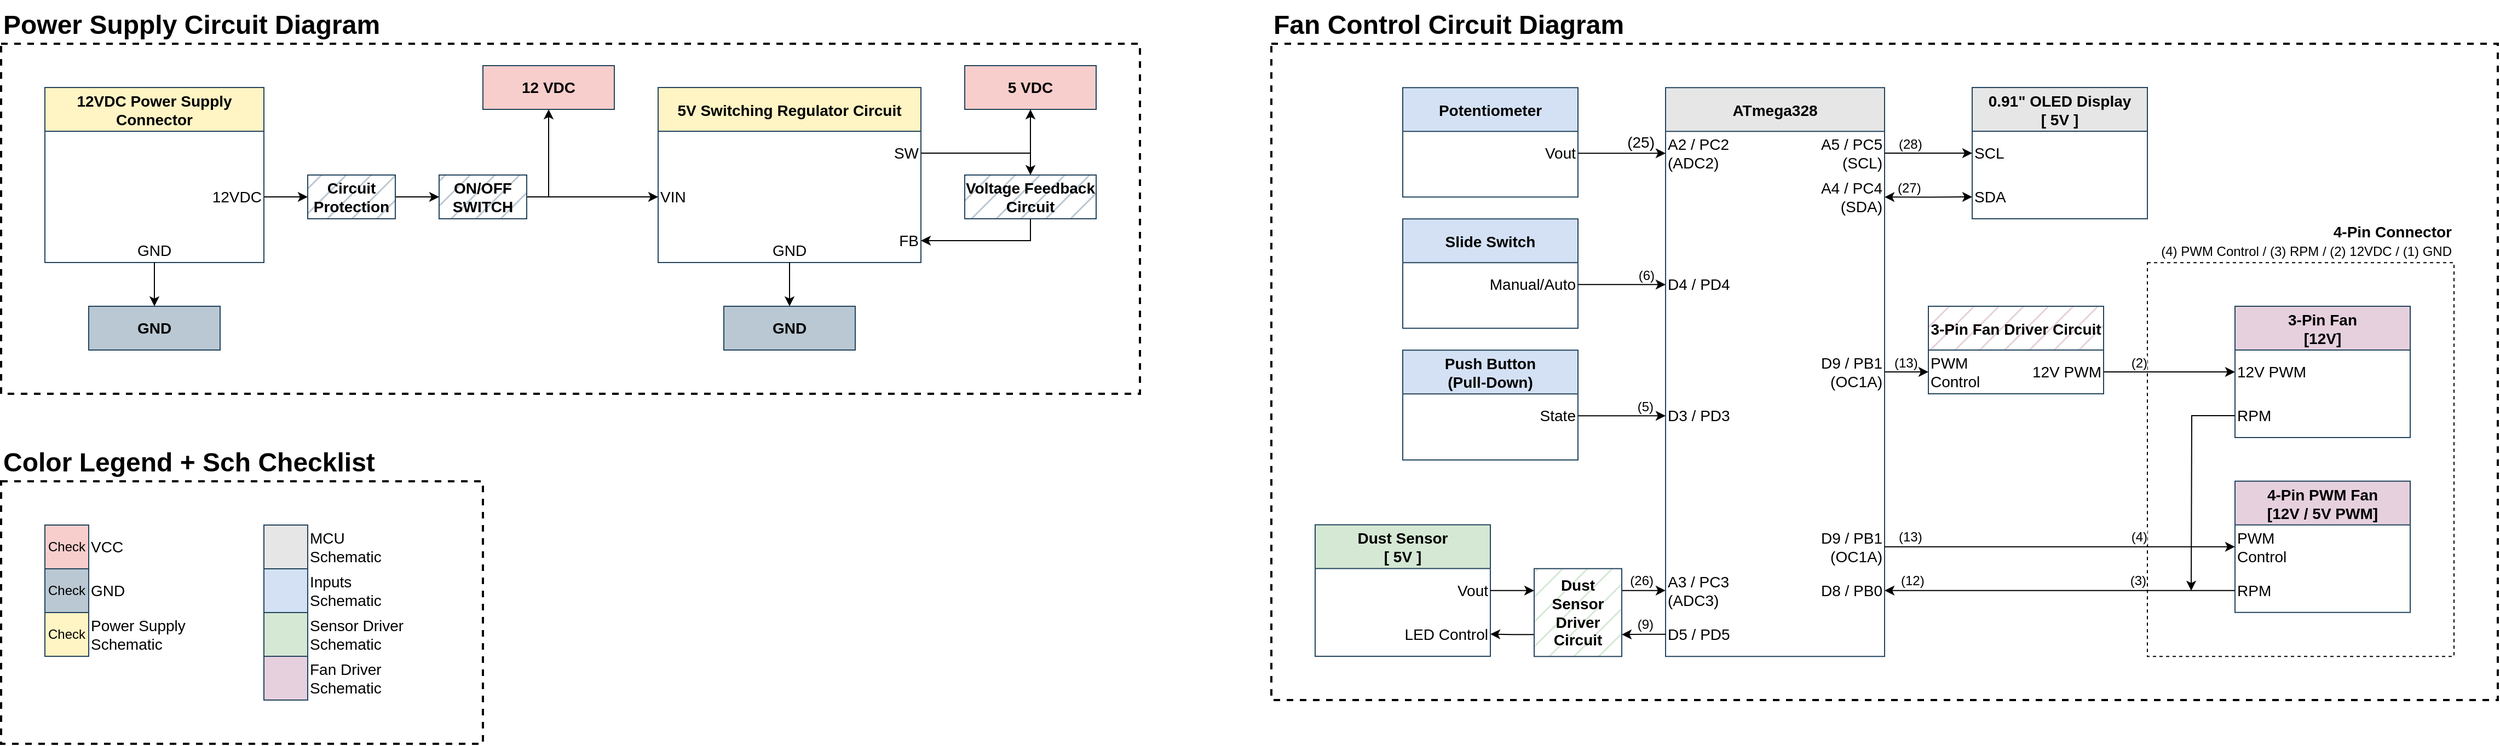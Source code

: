 <mxfile version="20.2.8" type="device"><diagram id="Y4sz8RNRI5-zwhxfQ7Na" name="Hardware_BlockDiagram"><mxGraphModel dx="705" dy="464" grid="1" gridSize="10" guides="1" tooltips="1" connect="1" arrows="1" fold="1" page="1" pageScale="1" pageWidth="1169" pageHeight="827" math="1" shadow="0"><root><object label="" id="0"><mxCell/></object><mxCell id="pryDtc-3ApUsIHYW309X-48" value="ColorLegend" parent="0"/><mxCell id="pryDtc-3ApUsIHYW309X-47" value="" style="rounded=0;whiteSpace=wrap;html=1;fillColor=none;dashed=1;strokeWidth=2;perimeterSpacing=0;" parent="pryDtc-3ApUsIHYW309X-48" vertex="1"><mxGeometry x="40" y="480" width="440" height="240" as="geometry"/></mxCell><UserObject label="Check" tags="" placeholders="1" id="pryDtc-3ApUsIHYW309X-29"><mxCell style="rounded=0;whiteSpace=wrap;html=1;strokeColor=#23445d;fontFamily=Helvetica;fontSize=12;startSize=40;fillColor=#F8CECC;direction=south;" parent="pryDtc-3ApUsIHYW309X-48" vertex="1"><mxGeometry x="80" y="520" width="40" height="40" as="geometry"/></mxCell></UserObject><mxCell id="pryDtc-3ApUsIHYW309X-30" value="VCC" style="text;html=1;strokeColor=none;fillColor=none;align=left;verticalAlign=middle;whiteSpace=wrap;rounded=0;fontSize=14;" parent="pryDtc-3ApUsIHYW309X-48" vertex="1"><mxGeometry x="120" y="520" width="80" height="40" as="geometry"/></mxCell><mxCell id="pryDtc-3ApUsIHYW309X-31" value="Check" style="rounded=0;whiteSpace=wrap;html=1;strokeColor=#23445d;fontFamily=Helvetica;fontSize=12;startSize=40;fillColor=#bac8d3;" parent="pryDtc-3ApUsIHYW309X-48" vertex="1"><mxGeometry x="80" y="560" width="40" height="40" as="geometry"/></mxCell><mxCell id="pryDtc-3ApUsIHYW309X-32" value="GND" style="text;html=1;strokeColor=none;fillColor=none;align=left;verticalAlign=middle;whiteSpace=wrap;rounded=0;fontSize=14;" parent="pryDtc-3ApUsIHYW309X-48" vertex="1"><mxGeometry x="120" y="560" width="80" height="40" as="geometry"/></mxCell><UserObject label="Check" tags="" id="pryDtc-3ApUsIHYW309X-33"><mxCell style="rounded=0;whiteSpace=wrap;html=1;strokeColor=#23445d;fontFamily=Helvetica;fontSize=12;startSize=40;fillColor=#FFF4C3;gradientColor=none;sketch=0;noLabel=0;container=0;enumerate=0;comic=0;treeFolding=0;" parent="pryDtc-3ApUsIHYW309X-48" vertex="1"><mxGeometry x="80" y="600" width="40" height="40" as="geometry"/></mxCell></UserObject><mxCell id="pryDtc-3ApUsIHYW309X-34" value="Power Supply Schematic" style="text;html=1;strokeColor=none;fillColor=none;align=left;verticalAlign=middle;whiteSpace=wrap;rounded=0;fontSize=14;" parent="pryDtc-3ApUsIHYW309X-48" vertex="1"><mxGeometry x="120" y="600" width="120" height="40" as="geometry"/></mxCell><mxCell id="pryDtc-3ApUsIHYW309X-37" value="Check" style="rounded=0;whiteSpace=wrap;html=1;strokeColor=#23445d;fontFamily=Helvetica;fontSize=12;startSize=40;fillColor=#E6E6E6;noLabel=1;" parent="pryDtc-3ApUsIHYW309X-48" vertex="1"><mxGeometry x="280" y="520" width="40" height="40" as="geometry"/></mxCell><mxCell id="pryDtc-3ApUsIHYW309X-38" value="MCU&lt;br&gt;Schematic" style="text;html=1;strokeColor=none;fillColor=none;align=left;verticalAlign=middle;whiteSpace=wrap;rounded=0;fontSize=14;" parent="pryDtc-3ApUsIHYW309X-48" vertex="1"><mxGeometry x="320" y="520" width="120" height="40" as="geometry"/></mxCell><mxCell id="pryDtc-3ApUsIHYW309X-39" value="Check" style="rounded=0;whiteSpace=wrap;html=1;strokeColor=#23445d;fontFamily=Helvetica;fontSize=12;startSize=40;fillColor=#D4E1F5;noLabel=1;" parent="pryDtc-3ApUsIHYW309X-48" vertex="1"><mxGeometry x="280" y="560" width="40" height="40" as="geometry"/></mxCell><mxCell id="pryDtc-3ApUsIHYW309X-40" value="Inputs Schematic" style="text;html=1;strokeColor=none;fillColor=none;align=left;verticalAlign=middle;whiteSpace=wrap;rounded=0;fontSize=14;" parent="pryDtc-3ApUsIHYW309X-48" vertex="1"><mxGeometry x="320" y="560" width="80" height="40" as="geometry"/></mxCell><mxCell id="pryDtc-3ApUsIHYW309X-41" value="Check" style="rounded=0;whiteSpace=wrap;html=1;strokeColor=#23445d;fontFamily=Helvetica;fontSize=12;startSize=40;fillColor=#D5E8D4;noLabel=1;" parent="pryDtc-3ApUsIHYW309X-48" vertex="1"><mxGeometry x="280" y="600" width="40" height="40" as="geometry"/></mxCell><mxCell id="pryDtc-3ApUsIHYW309X-42" value="Sensor Driver&lt;br&gt;Schematic" style="text;html=1;strokeColor=none;fillColor=none;align=left;verticalAlign=middle;whiteSpace=wrap;rounded=0;fontSize=14;" parent="pryDtc-3ApUsIHYW309X-48" vertex="1"><mxGeometry x="320" y="600" width="90" height="40" as="geometry"/></mxCell><mxCell id="pryDtc-3ApUsIHYW309X-43" value="Check" style="rounded=0;whiteSpace=wrap;html=1;strokeColor=#23445d;fontFamily=Helvetica;fontSize=12;startSize=40;fillColor=#E6D0DE;noLabel=1;" parent="pryDtc-3ApUsIHYW309X-48" vertex="1"><mxGeometry x="280" y="640" width="40" height="40" as="geometry"/></mxCell><mxCell id="pryDtc-3ApUsIHYW309X-44" value="Fan Driver Schematic" style="text;html=1;strokeColor=none;fillColor=none;align=left;verticalAlign=middle;whiteSpace=wrap;rounded=0;fontSize=14;" parent="pryDtc-3ApUsIHYW309X-48" vertex="1"><mxGeometry x="320" y="640" width="120" height="40" as="geometry"/></mxCell><mxCell id="pryDtc-3ApUsIHYW309X-28" value="Color Legend + Sch Checklist" style="text;html=1;strokeColor=none;fillColor=none;align=left;verticalAlign=bottom;whiteSpace=wrap;rounded=0;fontSize=24;fontStyle=1" parent="pryDtc-3ApUsIHYW309X-48" vertex="1"><mxGeometry x="40" y="440" width="440" height="40" as="geometry"/></mxCell><mxCell id="pryDtc-3ApUsIHYW309X-7" value="FanControl_CircuitDiagram" style="" parent="0"/><mxCell id="jOLDpzOK7DWRsZwGgnFr-32" value="" style="rounded=0;whiteSpace=wrap;html=1;fillColor=none;dashed=1;strokeWidth=2;perimeterSpacing=0;" parent="pryDtc-3ApUsIHYW309X-7" vertex="1"><mxGeometry x="1200" y="80" width="1120" height="600" as="geometry"/></mxCell><mxCell id="fn-konKEgcOWLqM9_VcQ-19" value="" style="rounded=0;whiteSpace=wrap;html=1;fillColor=none;dashed=1;strokeWidth=1;perimeterSpacing=0;" parent="pryDtc-3ApUsIHYW309X-7" vertex="1"><mxGeometry x="2000" y="280.16" width="280" height="360" as="geometry"/></mxCell><mxCell id="UvgPxy3oP_cb7elJ1t2O-3" value="ATmega328" style="swimlane;startSize=40;fontSize=14;fillColor=#E6E6E6;strokeColor=#23445d;" parent="pryDtc-3ApUsIHYW309X-7" vertex="1"><mxGeometry x="1560" y="120.16" width="200" height="520" as="geometry"/></mxCell><mxCell id="fn-konKEgcOWLqM9_VcQ-11" value="D9 / PB1&lt;br&gt;(OC1A)" style="text;html=1;strokeColor=none;fillColor=none;align=right;verticalAlign=middle;whiteSpace=wrap;rounded=0;fontSize=14;" parent="UvgPxy3oP_cb7elJ1t2O-3" vertex="1"><mxGeometry x="120" y="239.84" width="80" height="40" as="geometry"/></mxCell><mxCell id="fn-konKEgcOWLqM9_VcQ-13" value="D9 / PB1&lt;br&gt;(OC1A)" style="text;html=1;strokeColor=none;fillColor=none;align=right;verticalAlign=middle;whiteSpace=wrap;rounded=0;fontSize=14;" parent="UvgPxy3oP_cb7elJ1t2O-3" vertex="1"><mxGeometry x="120" y="399.69" width="80" height="40" as="geometry"/></mxCell><mxCell id="fn-konKEgcOWLqM9_VcQ-15" value="D8 / PB0" style="text;html=1;strokeColor=none;fillColor=none;align=right;verticalAlign=middle;whiteSpace=wrap;rounded=0;fontSize=14;" parent="UvgPxy3oP_cb7elJ1t2O-3" vertex="1"><mxGeometry x="120" y="439.69" width="80" height="40" as="geometry"/></mxCell><mxCell id="fn-konKEgcOWLqM9_VcQ-25" value="A4 / PC4&lt;br&gt;(SDA)" style="text;html=1;strokeColor=none;fillColor=none;align=right;verticalAlign=middle;whiteSpace=wrap;rounded=0;fontSize=14;" parent="UvgPxy3oP_cb7elJ1t2O-3" vertex="1"><mxGeometry x="120" y="80" width="80" height="40" as="geometry"/></mxCell><mxCell id="fn-konKEgcOWLqM9_VcQ-26" value="A5 / PC5&lt;br&gt;(SCL)" style="text;html=1;strokeColor=none;fillColor=none;align=right;verticalAlign=middle;whiteSpace=wrap;rounded=0;fontSize=14;" parent="UvgPxy3oP_cb7elJ1t2O-3" vertex="1"><mxGeometry x="120" y="39.84" width="80" height="40" as="geometry"/></mxCell><mxCell id="fn-konKEgcOWLqM9_VcQ-37" value="A2 / PC2&lt;br&gt;(ADC2)" style="text;html=1;strokeColor=none;fillColor=none;align=left;verticalAlign=middle;whiteSpace=wrap;rounded=0;fontSize=14;" parent="UvgPxy3oP_cb7elJ1t2O-3" vertex="1"><mxGeometry y="40" width="80" height="40" as="geometry"/></mxCell><mxCell id="fn-konKEgcOWLqM9_VcQ-38" value="A3 / PC3&lt;br&gt;(ADC3)" style="text;html=1;strokeColor=none;fillColor=none;align=left;verticalAlign=middle;whiteSpace=wrap;rounded=0;fontSize=14;" parent="UvgPxy3oP_cb7elJ1t2O-3" vertex="1"><mxGeometry y="439.69" width="80" height="40" as="geometry"/></mxCell><mxCell id="fn-konKEgcOWLqM9_VcQ-40" value="D5 / PD5" style="text;html=1;strokeColor=none;fillColor=none;align=left;verticalAlign=middle;whiteSpace=wrap;rounded=0;fontSize=14;" parent="UvgPxy3oP_cb7elJ1t2O-3" vertex="1"><mxGeometry y="479.69" width="80" height="40" as="geometry"/></mxCell><mxCell id="fn-konKEgcOWLqM9_VcQ-41" value="D3 / PD3" style="text;html=1;strokeColor=none;fillColor=none;align=left;verticalAlign=middle;whiteSpace=wrap;rounded=0;fontSize=14;" parent="UvgPxy3oP_cb7elJ1t2O-3" vertex="1"><mxGeometry y="280.0" width="80" height="40" as="geometry"/></mxCell><mxCell id="fn-konKEgcOWLqM9_VcQ-42" value="D4 / PD4" style="text;html=1;strokeColor=none;fillColor=none;align=left;verticalAlign=middle;whiteSpace=wrap;rounded=0;fontSize=14;" parent="UvgPxy3oP_cb7elJ1t2O-3" vertex="1"><mxGeometry y="160.0" width="80" height="40" as="geometry"/></mxCell><mxCell id="UvgPxy3oP_cb7elJ1t2O-7" value="0.91&quot; OLED Display&#10;[ 5V ]" style="swimlane;fontSize=14;startSize=40;fillColor=#E6E6E6;strokeColor=#23445d;" parent="pryDtc-3ApUsIHYW309X-7" vertex="1"><mxGeometry x="1840" y="120" width="160" height="120" as="geometry"><mxRectangle x="600" y="40" width="160" height="40" as="alternateBounds"/></mxGeometry></mxCell><mxCell id="UvgPxy3oP_cb7elJ1t2O-8" value="SDA" style="text;html=1;strokeColor=none;fillColor=none;align=left;verticalAlign=middle;whiteSpace=wrap;rounded=0;fontSize=14;" parent="UvgPxy3oP_cb7elJ1t2O-7" vertex="1"><mxGeometry y="80" width="80" height="40" as="geometry"/></mxCell><mxCell id="UvgPxy3oP_cb7elJ1t2O-29" value="" style="shape=image;verticalLabelPosition=bottom;labelBackgroundColor=#ffffff;verticalAlign=top;aspect=fixed;imageAspect=0;image=https://www.gmelectronic.com/data/product/1024_1024/pctdetail.772-263.1.jpg;" parent="UvgPxy3oP_cb7elJ1t2O-7" vertex="1"><mxGeometry x="90" y="50" width="61.05" height="60" as="geometry"/></mxCell><mxCell id="UvgPxy3oP_cb7elJ1t2O-9" value="SCL" style="text;html=1;strokeColor=none;fillColor=none;align=left;verticalAlign=middle;whiteSpace=wrap;rounded=0;fontSize=14;" parent="UvgPxy3oP_cb7elJ1t2O-7" vertex="1"><mxGeometry y="40" width="80" height="40" as="geometry"/></mxCell><mxCell id="UvgPxy3oP_cb7elJ1t2O-10" value="Slide Switch" style="swimlane;fontSize=14;startSize=40;fillColor=#D4E1F5;strokeColor=#23445d;" parent="pryDtc-3ApUsIHYW309X-7" vertex="1"><mxGeometry x="1320" y="240.16" width="160" height="100" as="geometry"/></mxCell><mxCell id="UvgPxy3oP_cb7elJ1t2O-11" value="Manual/Auto" style="text;html=1;strokeColor=none;fillColor=none;align=right;verticalAlign=middle;whiteSpace=wrap;rounded=0;fontSize=14;" parent="UvgPxy3oP_cb7elJ1t2O-10" vertex="1"><mxGeometry x="80" y="40" width="80" height="40" as="geometry"/></mxCell><mxCell id="UvgPxy3oP_cb7elJ1t2O-27" value="" style="shape=image;verticalLabelPosition=bottom;labelBackgroundColor=#ffffff;verticalAlign=top;aspect=fixed;imageAspect=0;image=https://sc04.alicdn.com/kf/H2f7cb667c2a948d3bb03238959b8139a6.jpg;" parent="UvgPxy3oP_cb7elJ1t2O-10" vertex="1"><mxGeometry x="10" y="50" width="40" height="40" as="geometry"/></mxCell><mxCell id="UvgPxy3oP_cb7elJ1t2O-23" value="4-Pin PWM Fan&#10;[12V / 5V PWM]" style="swimlane;fontSize=14;startSize=40;fillColor=#E6D0DE;strokeColor=#23445d;" parent="pryDtc-3ApUsIHYW309X-7" vertex="1"><mxGeometry x="2080" y="479.85" width="160" height="120" as="geometry"/></mxCell><mxCell id="UvgPxy3oP_cb7elJ1t2O-24" value="PWM Control" style="text;html=1;strokeColor=none;fillColor=none;align=left;verticalAlign=middle;whiteSpace=wrap;rounded=0;fontSize=14;" parent="UvgPxy3oP_cb7elJ1t2O-23" vertex="1"><mxGeometry y="40" width="80" height="40" as="geometry"/></mxCell><mxCell id="fn-konKEgcOWLqM9_VcQ-10" value="RPM" style="text;html=1;strokeColor=none;fillColor=none;align=left;verticalAlign=middle;whiteSpace=wrap;rounded=0;fontSize=14;" parent="UvgPxy3oP_cb7elJ1t2O-23" vertex="1"><mxGeometry y="80" width="80" height="40" as="geometry"/></mxCell><mxCell id="UvgPxy3oP_cb7elJ1t2O-17" value="Dust Sensor&#10;[ 5V ]" style="swimlane;fontSize=14;startSize=40;fillColor=#D5E8D4;strokeColor=#23445d;" parent="pryDtc-3ApUsIHYW309X-7" vertex="1"><mxGeometry x="1240" y="519.69" width="160" height="120.31" as="geometry"/></mxCell><mxCell id="UvgPxy3oP_cb7elJ1t2O-18" value="Vout" style="text;html=1;strokeColor=none;fillColor=none;align=right;verticalAlign=middle;whiteSpace=wrap;rounded=0;fontSize=14;" parent="UvgPxy3oP_cb7elJ1t2O-17" vertex="1"><mxGeometry x="80" y="40.16" width="80" height="40" as="geometry"/></mxCell><mxCell id="UvgPxy3oP_cb7elJ1t2O-19" value="LED Control" style="text;html=1;strokeColor=none;fillColor=none;align=right;verticalAlign=middle;whiteSpace=wrap;rounded=0;fontSize=14;" parent="UvgPxy3oP_cb7elJ1t2O-17" vertex="1"><mxGeometry x="80" y="80.16" width="80" height="39.69" as="geometry"/></mxCell><mxCell id="UvgPxy3oP_cb7elJ1t2O-26" value="" style="shape=image;verticalLabelPosition=bottom;labelBackgroundColor=#ffffff;verticalAlign=top;aspect=fixed;imageAspect=0;image=https://m.media-amazon.com/images/I/51BTeLGPFyL._SL1200_.jpg;" parent="UvgPxy3oP_cb7elJ1t2O-17" vertex="1"><mxGeometry x="10" y="50" width="60" height="60" as="geometry"/></mxCell><mxCell id="fn-konKEgcOWLqM9_VcQ-1" value="3-Pin Fan&#10;[12V]" style="swimlane;fontSize=14;startSize=40;fillColor=#E6D0DE;strokeColor=#23445d;" parent="pryDtc-3ApUsIHYW309X-7" vertex="1"><mxGeometry x="2080" y="320" width="160" height="120" as="geometry"/></mxCell><mxCell id="fn-konKEgcOWLqM9_VcQ-2" value="12V PWM" style="text;html=1;strokeColor=none;fillColor=none;align=left;verticalAlign=middle;whiteSpace=wrap;rounded=0;fontSize=14;" parent="fn-konKEgcOWLqM9_VcQ-1" vertex="1"><mxGeometry y="40" width="80" height="40" as="geometry"/></mxCell><mxCell id="fn-konKEgcOWLqM9_VcQ-3" value="" style="shape=image;verticalLabelPosition=bottom;labelBackgroundColor=#ffffff;verticalAlign=top;aspect=fixed;imageAspect=0;image=https://www.aquatuning.pt/media/image/ea/f9/03/78279_1_600x600.jpg;" parent="fn-konKEgcOWLqM9_VcQ-1" vertex="1"><mxGeometry x="70" y="50" width="80" height="53.38" as="geometry"/></mxCell><mxCell id="fn-konKEgcOWLqM9_VcQ-9" value="RPM" style="text;html=1;strokeColor=none;fillColor=none;align=left;verticalAlign=middle;whiteSpace=wrap;rounded=0;fontSize=14;" parent="fn-konKEgcOWLqM9_VcQ-1" vertex="1"><mxGeometry y="80" width="80" height="40" as="geometry"/></mxCell><mxCell id="fn-konKEgcOWLqM9_VcQ-4" value="3-Pin Fan Driver Circuit" style="swimlane;fontSize=14;startSize=40;fillStyle=hatch;fillColor=#E6D0DE;strokeColor=#23445d;" parent="pryDtc-3ApUsIHYW309X-7" vertex="1"><mxGeometry x="1800" y="320" width="160" height="80" as="geometry"/></mxCell><mxCell id="fn-konKEgcOWLqM9_VcQ-7" value="PWM Control" style="text;html=1;strokeColor=none;fillColor=none;align=left;verticalAlign=middle;whiteSpace=wrap;rounded=0;fontSize=14;" parent="fn-konKEgcOWLqM9_VcQ-4" vertex="1"><mxGeometry y="40" width="80" height="40" as="geometry"/></mxCell><mxCell id="fn-konKEgcOWLqM9_VcQ-8" value="12V PWM" style="text;html=1;strokeColor=none;fillColor=none;align=right;verticalAlign=middle;whiteSpace=wrap;rounded=0;fontSize=14;" parent="fn-konKEgcOWLqM9_VcQ-4" vertex="1"><mxGeometry x="80" y="40" width="80" height="40" as="geometry"/></mxCell><mxCell id="fn-konKEgcOWLqM9_VcQ-12" style="edgeStyle=orthogonalEdgeStyle;rounded=0;orthogonalLoop=1;jettySize=auto;html=1;exitX=1;exitY=0.5;exitDx=0;exitDy=0;entryX=0;entryY=0.5;entryDx=0;entryDy=0;" parent="pryDtc-3ApUsIHYW309X-7" source="fn-konKEgcOWLqM9_VcQ-11" target="fn-konKEgcOWLqM9_VcQ-7" edge="1"><mxGeometry relative="1" as="geometry"/></mxCell><mxCell id="fn-konKEgcOWLqM9_VcQ-31" value="(13)" style="edgeLabel;html=1;align=left;verticalAlign=bottom;resizable=0;points=[];fontSize=12;" parent="fn-konKEgcOWLqM9_VcQ-12" vertex="1" connectable="0"><mxGeometry x="-0.775" y="-1" relative="1" as="geometry"><mxPoint x="2" y="-1" as="offset"/></mxGeometry></mxCell><mxCell id="fn-konKEgcOWLqM9_VcQ-14" style="edgeStyle=orthogonalEdgeStyle;rounded=0;orthogonalLoop=1;jettySize=auto;html=1;exitX=1;exitY=0.5;exitDx=0;exitDy=0;entryX=0;entryY=0.5;entryDx=0;entryDy=0;" parent="pryDtc-3ApUsIHYW309X-7" source="fn-konKEgcOWLqM9_VcQ-13" target="UvgPxy3oP_cb7elJ1t2O-24" edge="1"><mxGeometry relative="1" as="geometry"/></mxCell><mxCell id="fn-konKEgcOWLqM9_VcQ-23" value="(4)" style="edgeLabel;html=1;align=right;verticalAlign=bottom;resizable=0;points=[];fontSize=12;" parent="fn-konKEgcOWLqM9_VcQ-14" vertex="1" connectable="0"><mxGeometry x="0.641" y="1" relative="1" as="geometry"><mxPoint x="-22" y="1" as="offset"/></mxGeometry></mxCell><mxCell id="fn-konKEgcOWLqM9_VcQ-32" value="(13)" style="edgeLabel;html=1;align=left;verticalAlign=bottom;resizable=0;points=[];fontSize=12;" parent="fn-konKEgcOWLqM9_VcQ-14" vertex="1" connectable="0"><mxGeometry x="-0.931" y="-1" relative="1" as="geometry"><mxPoint y="-1" as="offset"/></mxGeometry></mxCell><mxCell id="fn-konKEgcOWLqM9_VcQ-16" style="edgeStyle=orthogonalEdgeStyle;rounded=0;orthogonalLoop=1;jettySize=auto;html=1;exitX=0;exitY=0.5;exitDx=0;exitDy=0;entryX=1;entryY=0.5;entryDx=0;entryDy=0;" parent="pryDtc-3ApUsIHYW309X-7" source="fn-konKEgcOWLqM9_VcQ-10" target="fn-konKEgcOWLqM9_VcQ-15" edge="1"><mxGeometry relative="1" as="geometry"/></mxCell><mxCell id="fn-konKEgcOWLqM9_VcQ-24" value="(3)" style="edgeLabel;html=1;align=right;verticalAlign=bottom;resizable=0;points=[];fontSize=12;" parent="fn-konKEgcOWLqM9_VcQ-16" vertex="1" connectable="0"><mxGeometry x="-0.653" relative="1" as="geometry"><mxPoint x="-25" as="offset"/></mxGeometry></mxCell><mxCell id="fn-konKEgcOWLqM9_VcQ-33" value="(12)" style="edgeLabel;html=1;align=left;verticalAlign=bottom;resizable=0;points=[];fontSize=12;" parent="fn-konKEgcOWLqM9_VcQ-16" vertex="1" connectable="0"><mxGeometry x="0.891" relative="1" as="geometry"><mxPoint x="-5" as="offset"/></mxGeometry></mxCell><mxCell id="fn-konKEgcOWLqM9_VcQ-17" style="edgeStyle=orthogonalEdgeStyle;rounded=0;orthogonalLoop=1;jettySize=auto;html=1;exitX=1;exitY=0.5;exitDx=0;exitDy=0;entryX=0;entryY=0.5;entryDx=0;entryDy=0;" parent="pryDtc-3ApUsIHYW309X-7" source="fn-konKEgcOWLqM9_VcQ-8" target="fn-konKEgcOWLqM9_VcQ-2" edge="1"><mxGeometry relative="1" as="geometry"/></mxCell><mxCell id="fn-konKEgcOWLqM9_VcQ-22" value="(2)" style="edgeLabel;html=1;align=right;verticalAlign=bottom;resizable=0;points=[];fontSize=12;" parent="fn-konKEgcOWLqM9_VcQ-17" vertex="1" connectable="0"><mxGeometry x="-0.136" relative="1" as="geometry"><mxPoint x="-12" as="offset"/></mxGeometry></mxCell><mxCell id="fn-konKEgcOWLqM9_VcQ-18" style="edgeStyle=orthogonalEdgeStyle;rounded=0;orthogonalLoop=1;jettySize=auto;html=1;exitX=0;exitY=0.5;exitDx=0;exitDy=0;" parent="pryDtc-3ApUsIHYW309X-7" source="fn-konKEgcOWLqM9_VcQ-9" edge="1"><mxGeometry relative="1" as="geometry"><mxPoint x="2040" y="580" as="targetPoint"/></mxGeometry></mxCell><mxCell id="fn-konKEgcOWLqM9_VcQ-20" value="4-Pin Connector&lt;br&gt;&lt;span style=&quot;font-weight: normal;&quot;&gt;&lt;font style=&quot;font-size: 12px;&quot;&gt;(4) PWM Control / (3) RPM / (2) 12VDC / (1) GND&lt;/font&gt;&lt;/span&gt;" style="text;html=1;strokeColor=none;fillColor=none;align=right;verticalAlign=bottom;whiteSpace=wrap;rounded=0;fontStyle=1;fontSize=14;" parent="pryDtc-3ApUsIHYW309X-7" vertex="1"><mxGeometry x="2000" y="240.16" width="280" height="40" as="geometry"/></mxCell><mxCell id="fn-konKEgcOWLqM9_VcQ-27" style="edgeStyle=orthogonalEdgeStyle;rounded=0;orthogonalLoop=1;jettySize=auto;html=1;exitX=1;exitY=0.5;exitDx=0;exitDy=0;entryX=0;entryY=0.5;entryDx=0;entryDy=0;fontSize=14;" parent="pryDtc-3ApUsIHYW309X-7" source="fn-konKEgcOWLqM9_VcQ-26" target="UvgPxy3oP_cb7elJ1t2O-9" edge="1"><mxGeometry relative="1" as="geometry"/></mxCell><mxCell id="fn-konKEgcOWLqM9_VcQ-29" value="(28)" style="edgeLabel;html=1;align=left;verticalAlign=bottom;resizable=0;points=[];fontSize=12;" parent="fn-konKEgcOWLqM9_VcQ-27" vertex="1" connectable="0"><mxGeometry x="-0.115" relative="1" as="geometry"><mxPoint x="-25" as="offset"/></mxGeometry></mxCell><mxCell id="fn-konKEgcOWLqM9_VcQ-28" style="edgeStyle=orthogonalEdgeStyle;rounded=0;orthogonalLoop=1;jettySize=auto;html=1;exitX=1;exitY=0.5;exitDx=0;exitDy=0;entryX=0;entryY=0.5;entryDx=0;entryDy=0;fontSize=14;startArrow=classic;startFill=1;" parent="pryDtc-3ApUsIHYW309X-7" source="fn-konKEgcOWLqM9_VcQ-25" target="UvgPxy3oP_cb7elJ1t2O-8" edge="1"><mxGeometry relative="1" as="geometry"/></mxCell><mxCell id="fn-konKEgcOWLqM9_VcQ-30" value="(27)" style="edgeLabel;html=1;align=left;verticalAlign=bottom;resizable=0;points=[];fontSize=12;" parent="fn-konKEgcOWLqM9_VcQ-28" vertex="1" connectable="0"><mxGeometry x="-0.325" y="-1" relative="1" as="geometry"><mxPoint x="-17" y="-1" as="offset"/></mxGeometry></mxCell><mxCell id="fn-konKEgcOWLqM9_VcQ-34" value="Push Button&#10;(Pull-Down)" style="swimlane;fontSize=14;startSize=40;fillColor=#D4E1F5;strokeColor=#23445d;" parent="pryDtc-3ApUsIHYW309X-7" vertex="1"><mxGeometry x="1320" y="360.16" width="160" height="100.31" as="geometry"/></mxCell><mxCell id="fn-konKEgcOWLqM9_VcQ-35" value="State" style="text;html=1;strokeColor=none;fillColor=none;align=right;verticalAlign=middle;whiteSpace=wrap;rounded=0;fontSize=14;" parent="fn-konKEgcOWLqM9_VcQ-34" vertex="1"><mxGeometry x="80" y="40" width="80" height="40" as="geometry"/></mxCell><mxCell id="fn-konKEgcOWLqM9_VcQ-43" style="edgeStyle=orthogonalEdgeStyle;rounded=0;orthogonalLoop=1;jettySize=auto;html=1;entryX=0;entryY=0.5;entryDx=0;entryDy=0;fontSize=12;startArrow=none;startFill=0;exitX=1;exitY=0.25;exitDx=0;exitDy=0;" parent="pryDtc-3ApUsIHYW309X-7" source="6msJ16_Sv-daZcZfZVBk-4" target="fn-konKEgcOWLqM9_VcQ-38" edge="1"><mxGeometry relative="1" as="geometry"><mxPoint x="1560" y="580" as="sourcePoint"/></mxGeometry></mxCell><mxCell id="fn-konKEgcOWLqM9_VcQ-51" value="(26)" style="edgeLabel;html=1;align=right;verticalAlign=bottom;resizable=0;points=[];fontSize=12;" parent="fn-konKEgcOWLqM9_VcQ-43" vertex="1" connectable="0"><mxGeometry x="0.235" y="1" relative="1" as="geometry"><mxPoint x="5" y="1" as="offset"/></mxGeometry></mxCell><mxCell id="fn-konKEgcOWLqM9_VcQ-44" style="edgeStyle=orthogonalEdgeStyle;rounded=0;orthogonalLoop=1;jettySize=auto;html=1;exitX=0;exitY=0.5;exitDx=0;exitDy=0;fontSize=12;startArrow=none;startFill=0;entryX=1;entryY=0.75;entryDx=0;entryDy=0;" parent="pryDtc-3ApUsIHYW309X-7" source="fn-konKEgcOWLqM9_VcQ-40" target="6msJ16_Sv-daZcZfZVBk-4" edge="1"><mxGeometry relative="1" as="geometry"><mxPoint x="1560" y="620" as="targetPoint"/></mxGeometry></mxCell><mxCell id="fn-konKEgcOWLqM9_VcQ-52" value="(9)" style="edgeLabel;html=1;align=right;verticalAlign=bottom;resizable=0;points=[];fontSize=12;" parent="fn-konKEgcOWLqM9_VcQ-44" vertex="1" connectable="0"><mxGeometry x="-0.333" y="1" relative="1" as="geometry"><mxPoint x="3" y="-1" as="offset"/></mxGeometry></mxCell><mxCell id="fn-konKEgcOWLqM9_VcQ-45" style="edgeStyle=orthogonalEdgeStyle;rounded=0;orthogonalLoop=1;jettySize=auto;html=1;exitX=1;exitY=0.5;exitDx=0;exitDy=0;entryX=0;entryY=0.5;entryDx=0;entryDy=0;fontSize=12;startArrow=none;startFill=0;" parent="pryDtc-3ApUsIHYW309X-7" source="fn-konKEgcOWLqM9_VcQ-35" target="fn-konKEgcOWLqM9_VcQ-41" edge="1"><mxGeometry relative="1" as="geometry"/></mxCell><mxCell id="fn-konKEgcOWLqM9_VcQ-50" value="(5)" style="edgeLabel;html=1;align=right;verticalAlign=bottom;resizable=0;points=[];fontSize=12;" parent="fn-konKEgcOWLqM9_VcQ-45" vertex="1" connectable="0"><mxGeometry x="0.261" y="-1" relative="1" as="geometry"><mxPoint x="19" y="-1" as="offset"/></mxGeometry></mxCell><mxCell id="fn-konKEgcOWLqM9_VcQ-46" style="edgeStyle=orthogonalEdgeStyle;rounded=0;orthogonalLoop=1;jettySize=auto;html=1;exitX=1;exitY=0.5;exitDx=0;exitDy=0;entryX=0;entryY=0.5;entryDx=0;entryDy=0;fontSize=12;startArrow=none;startFill=0;" parent="pryDtc-3ApUsIHYW309X-7" source="UvgPxy3oP_cb7elJ1t2O-11" target="fn-konKEgcOWLqM9_VcQ-42" edge="1"><mxGeometry relative="1" as="geometry"/></mxCell><mxCell id="fn-konKEgcOWLqM9_VcQ-49" value="(6)" style="edgeLabel;html=1;align=right;verticalAlign=bottom;resizable=0;points=[];fontSize=12;" parent="fn-konKEgcOWLqM9_VcQ-46" vertex="1" connectable="0"><mxGeometry x="0.304" y="2" relative="1" as="geometry"><mxPoint x="18" y="2" as="offset"/></mxGeometry></mxCell><mxCell id="jOLDpzOK7DWRsZwGgnFr-6" style="edgeStyle=orthogonalEdgeStyle;rounded=0;orthogonalLoop=1;jettySize=auto;html=1;exitX=1;exitY=0.5;exitDx=0;exitDy=0;entryX=0;entryY=0.25;entryDx=0;entryDy=0;" parent="pryDtc-3ApUsIHYW309X-7" source="UvgPxy3oP_cb7elJ1t2O-18" target="6msJ16_Sv-daZcZfZVBk-4" edge="1"><mxGeometry relative="1" as="geometry"><mxPoint x="1480" y="579.845" as="targetPoint"/></mxGeometry></mxCell><mxCell id="jOLDpzOK7DWRsZwGgnFr-7" style="edgeStyle=orthogonalEdgeStyle;rounded=0;orthogonalLoop=1;jettySize=auto;html=1;exitX=0;exitY=0.75;exitDx=0;exitDy=0;entryX=1;entryY=0.5;entryDx=0;entryDy=0;" parent="pryDtc-3ApUsIHYW309X-7" source="6msJ16_Sv-daZcZfZVBk-4" target="UvgPxy3oP_cb7elJ1t2O-19" edge="1"><mxGeometry relative="1" as="geometry"><mxPoint x="1480" y="620" as="sourcePoint"/></mxGeometry></mxCell><mxCell id="6msJ16_Sv-daZcZfZVBk-4" value="&lt;font style=&quot;font-size: 14px;&quot;&gt;&lt;b&gt;Dust Sensor Driver Circuit&lt;br&gt;&lt;/b&gt;&lt;/font&gt;" style="rounded=0;whiteSpace=wrap;html=1;fillColor=#D5E8D4;strokeColor=#23445d;fillStyle=hatch;" parent="pryDtc-3ApUsIHYW309X-7" vertex="1"><mxGeometry x="1440" y="559.85" width="80" height="80.31" as="geometry"/></mxCell><mxCell id="UvgPxy3oP_cb7elJ1t2O-4" value="Potentiometer" style="swimlane;fontSize=14;startSize=40;labelBorderColor=none;rounded=0;sketch=0;glass=0;swimlaneLine=1;shadow=0;strokeWidth=1;perimeterSpacing=0;fillColor=#D4E1F5;strokeColor=#23445d;" parent="pryDtc-3ApUsIHYW309X-7" vertex="1"><mxGeometry x="1320" y="120.16" width="160" height="100" as="geometry"/></mxCell><mxCell id="UvgPxy3oP_cb7elJ1t2O-28" value="" style="shape=image;verticalLabelPosition=bottom;labelBackgroundColor=#ffffff;verticalAlign=middle;aspect=fixed;imageAspect=0;image=https://www.kiwi-electronics.nl/image/cache/catalog/product/1ks83jsa/T18_example-1280x853h.jpg;" parent="UvgPxy3oP_cb7elJ1t2O-4" vertex="1"><mxGeometry x="10" y="50" width="59.96" height="40.02" as="geometry"/></mxCell><mxCell id="UvgPxy3oP_cb7elJ1t2O-6" value="Vout" style="text;html=1;strokeColor=none;fillColor=none;align=right;verticalAlign=middle;whiteSpace=wrap;rounded=0;fontSize=14;" parent="UvgPxy3oP_cb7elJ1t2O-4" vertex="1"><mxGeometry x="80" y="40" width="80" height="40" as="geometry"/></mxCell><mxCell id="fn-konKEgcOWLqM9_VcQ-39" value="" style="shape=image;verticalLabelPosition=bottom;labelBackgroundColor=default;verticalAlign=top;aspect=fixed;imageAspect=0;image=https://www.filipeflop.com/wp-content/uploads/2017/07/pushbutton3.jpg;" parent="pryDtc-3ApUsIHYW309X-7" vertex="1"><mxGeometry x="1330" y="410" width="40" height="40" as="geometry"/></mxCell><mxCell id="pryDtc-3ApUsIHYW309X-3" style="edgeStyle=orthogonalEdgeStyle;rounded=0;orthogonalLoop=1;jettySize=auto;html=1;exitX=1;exitY=0.5;exitDx=0;exitDy=0;entryX=0;entryY=0.5;entryDx=0;entryDy=0;fontFamily=Helvetica;fontSize=14;fontColor=default;startSize=40;" parent="pryDtc-3ApUsIHYW309X-7" source="UvgPxy3oP_cb7elJ1t2O-6" target="fn-konKEgcOWLqM9_VcQ-37" edge="1"><mxGeometry relative="1" as="geometry"/></mxCell><mxCell id="pryDtc-3ApUsIHYW309X-4" value="(25)" style="edgeLabel;html=1;align=right;verticalAlign=bottom;resizable=0;points=[];fontSize=14;fontFamily=Helvetica;fontColor=default;" parent="pryDtc-3ApUsIHYW309X-3" vertex="1" connectable="0"><mxGeometry x="0.775" relative="1" as="geometry"><mxPoint x="-1" as="offset"/></mxGeometry></mxCell><mxCell id="pryDtc-3ApUsIHYW309X-6" value="" style="shape=image;verticalLabelPosition=bottom;labelBackgroundColor=#ffffff;verticalAlign=top;aspect=fixed;imageAspect=0;image=https://www.aquatuning.pt/media/image/ea/f9/03/78279_1_600x600.jpg;" parent="pryDtc-3ApUsIHYW309X-7" vertex="1"><mxGeometry x="2150" y="530" width="80" height="53.38" as="geometry"/></mxCell><mxCell id="6msJ16_Sv-daZcZfZVBk-2" value="Fan Control Circuit Diagram" style="text;html=1;strokeColor=none;fillColor=none;align=left;verticalAlign=bottom;whiteSpace=wrap;rounded=0;fontSize=24;fontStyle=1" parent="pryDtc-3ApUsIHYW309X-7" vertex="1"><mxGeometry x="1200" y="40" width="1120" height="40" as="geometry"/></mxCell><mxCell id="pryDtc-3ApUsIHYW309X-8" value="PowerSupply_CircuitDiagram" parent="0"/><mxCell id="6msJ16_Sv-daZcZfZVBk-1" value="" style="rounded=0;whiteSpace=wrap;html=1;fillColor=none;dashed=1;strokeWidth=2;perimeterSpacing=0;" parent="pryDtc-3ApUsIHYW309X-8" vertex="1"><mxGeometry x="40" y="80" width="1040" height="320" as="geometry"/></mxCell><mxCell id="jOLDpzOK7DWRsZwGgnFr-8" value="12VDC Power Supply&#10;Connector" style="swimlane;fontSize=14;startSize=40;fillStyle=auto;fillColor=#FFF4C3;strokeColor=#23445d;" parent="pryDtc-3ApUsIHYW309X-8" vertex="1"><mxGeometry x="80" y="120" width="200" height="160" as="geometry"/></mxCell><mxCell id="jOLDpzOK7DWRsZwGgnFr-9" value="12VDC" style="text;html=1;strokeColor=none;fillColor=none;align=right;verticalAlign=middle;whiteSpace=wrap;rounded=0;fontSize=14;" parent="jOLDpzOK7DWRsZwGgnFr-8" vertex="1"><mxGeometry x="120" y="80" width="80" height="40" as="geometry"/></mxCell><mxCell id="jOLDpzOK7DWRsZwGgnFr-23" value="GND" style="text;html=1;strokeColor=none;fillColor=none;align=center;verticalAlign=bottom;whiteSpace=wrap;rounded=0;fontSize=14;" parent="jOLDpzOK7DWRsZwGgnFr-8" vertex="1"><mxGeometry x="60" y="120" width="80" height="40" as="geometry"/></mxCell><mxCell id="jOLDpzOK7DWRsZwGgnFr-11" value="" style="shape=image;verticalLabelPosition=bottom;labelBackgroundColor=default;verticalAlign=top;aspect=fixed;imageAspect=0;image=https://thumbs.static-thomann.de/thumb/padthumb600x600/pics/bdb/238369/9861625_800.jpg;" parent="pryDtc-3ApUsIHYW309X-8" vertex="1"><mxGeometry x="90" y="170" width="90" height="90" as="geometry"/></mxCell><mxCell id="jOLDpzOK7DWRsZwGgnFr-12" value="5V Switching Regulator Circuit" style="swimlane;fontSize=14;startSize=40;fillColor=#FFF4C3;strokeColor=#23445d;" parent="pryDtc-3ApUsIHYW309X-8" vertex="1"><mxGeometry x="640" y="120" width="240" height="160" as="geometry"/></mxCell><mxCell id="jOLDpzOK7DWRsZwGgnFr-13" value="SW" style="text;html=1;strokeColor=none;fillColor=none;align=right;verticalAlign=middle;whiteSpace=wrap;rounded=0;fontSize=14;" parent="jOLDpzOK7DWRsZwGgnFr-12" vertex="1"><mxGeometry x="160.01" y="40" width="80" height="40" as="geometry"/></mxCell><mxCell id="jOLDpzOK7DWRsZwGgnFr-14" value="VIN" style="text;html=1;strokeColor=none;fillColor=none;align=left;verticalAlign=middle;whiteSpace=wrap;rounded=0;fontSize=14;" parent="jOLDpzOK7DWRsZwGgnFr-12" vertex="1"><mxGeometry y="80" width="80" height="40" as="geometry"/></mxCell><mxCell id="jOLDpzOK7DWRsZwGgnFr-19" value="GND" style="text;html=1;strokeColor=none;fillColor=none;align=center;verticalAlign=bottom;whiteSpace=wrap;rounded=0;fontSize=14;" parent="jOLDpzOK7DWRsZwGgnFr-12" vertex="1"><mxGeometry x="80.01" y="120" width="80" height="40" as="geometry"/></mxCell><mxCell id="pryDtc-3ApUsIHYW309X-27" value="" style="shape=image;verticalLabelPosition=bottom;labelBackgroundColor=default;verticalAlign=top;aspect=fixed;imageAspect=0;image=https://www.3dcontentcentral.com/showmodels/CONTENTCENTRAL/SOT-23-6-THIN/SOT-23-6-THIN.JPG;" parent="jOLDpzOK7DWRsZwGgnFr-12" vertex="1"><mxGeometry x="68.19" y="50" width="103.63" height="80" as="geometry"/></mxCell><mxCell id="jOLDpzOK7DWRsZwGgnFr-16" value="&lt;font style=&quot;font-size: 14px;&quot;&gt;&lt;b&gt;5 VDC&lt;/b&gt;&lt;/font&gt;" style="rounded=0;whiteSpace=wrap;html=1;fillColor=#F8CECC;strokeColor=#23445d;" parent="pryDtc-3ApUsIHYW309X-8" vertex="1"><mxGeometry x="920" y="100" width="120" height="40" as="geometry"/></mxCell><mxCell id="jOLDpzOK7DWRsZwGgnFr-18" style="edgeStyle=orthogonalEdgeStyle;rounded=0;orthogonalLoop=1;jettySize=auto;html=1;exitX=1;exitY=0.5;exitDx=0;exitDy=0;entryX=0.5;entryY=1;entryDx=0;entryDy=0;fontSize=14;" parent="pryDtc-3ApUsIHYW309X-8" source="jOLDpzOK7DWRsZwGgnFr-13" target="jOLDpzOK7DWRsZwGgnFr-16" edge="1"><mxGeometry relative="1" as="geometry"/></mxCell><mxCell id="jOLDpzOK7DWRsZwGgnFr-20" value="&lt;font style=&quot;font-size: 14px;&quot;&gt;&lt;b&gt;GND&lt;/b&gt;&lt;/font&gt;" style="rounded=0;whiteSpace=wrap;html=1;fillColor=#bac8d3;strokeColor=#23445d;fillStyle=auto;" parent="pryDtc-3ApUsIHYW309X-8" vertex="1"><mxGeometry x="700" y="320" width="120" height="40" as="geometry"/></mxCell><mxCell id="jOLDpzOK7DWRsZwGgnFr-21" style="edgeStyle=orthogonalEdgeStyle;rounded=0;orthogonalLoop=1;jettySize=auto;html=1;exitX=0.5;exitY=1;exitDx=0;exitDy=0;entryX=0.5;entryY=0;entryDx=0;entryDy=0;fontSize=14;" parent="pryDtc-3ApUsIHYW309X-8" source="jOLDpzOK7DWRsZwGgnFr-19" target="jOLDpzOK7DWRsZwGgnFr-20" edge="1"><mxGeometry relative="1" as="geometry"/></mxCell><mxCell id="jOLDpzOK7DWRsZwGgnFr-28" style="edgeStyle=orthogonalEdgeStyle;rounded=0;orthogonalLoop=1;jettySize=auto;html=1;exitX=1;exitY=0.5;exitDx=0;exitDy=0;entryX=0.5;entryY=1;entryDx=0;entryDy=0;fontSize=14;" parent="pryDtc-3ApUsIHYW309X-8" source="jOLDpzOK7DWRsZwGgnFr-22" target="jOLDpzOK7DWRsZwGgnFr-27" edge="1"><mxGeometry relative="1" as="geometry"/></mxCell><mxCell id="jOLDpzOK7DWRsZwGgnFr-31" style="edgeStyle=orthogonalEdgeStyle;rounded=0;orthogonalLoop=1;jettySize=auto;html=1;exitX=1;exitY=0.5;exitDx=0;exitDy=0;entryX=0;entryY=0.5;entryDx=0;entryDy=0;fontSize=14;" parent="pryDtc-3ApUsIHYW309X-8" source="jOLDpzOK7DWRsZwGgnFr-22" target="jOLDpzOK7DWRsZwGgnFr-14" edge="1"><mxGeometry relative="1" as="geometry"/></mxCell><mxCell id="jOLDpzOK7DWRsZwGgnFr-22" value="&lt;font style=&quot;font-size: 14px;&quot;&gt;&lt;b&gt;ON/OFF&lt;br&gt;SWITCH&lt;br&gt;&lt;/b&gt;&lt;/font&gt;" style="rounded=0;whiteSpace=wrap;html=1;fillColor=#bac8d3;strokeColor=#23445d;fillStyle=hatch;" parent="pryDtc-3ApUsIHYW309X-8" vertex="1"><mxGeometry x="440" y="200" width="80" height="40" as="geometry"/></mxCell><mxCell id="jOLDpzOK7DWRsZwGgnFr-24" value="&lt;font style=&quot;font-size: 14px;&quot;&gt;&lt;b&gt;GND&lt;/b&gt;&lt;/font&gt;" style="rounded=0;whiteSpace=wrap;html=1;fillColor=#bac8d3;strokeColor=#23445d;" parent="pryDtc-3ApUsIHYW309X-8" vertex="1"><mxGeometry x="120" y="320" width="120" height="40" as="geometry"/></mxCell><mxCell id="jOLDpzOK7DWRsZwGgnFr-25" style="edgeStyle=orthogonalEdgeStyle;rounded=0;orthogonalLoop=1;jettySize=auto;html=1;exitX=0.5;exitY=1;exitDx=0;exitDy=0;entryX=0.5;entryY=0;entryDx=0;entryDy=0;fontSize=14;" parent="pryDtc-3ApUsIHYW309X-8" source="jOLDpzOK7DWRsZwGgnFr-23" target="jOLDpzOK7DWRsZwGgnFr-24" edge="1"><mxGeometry relative="1" as="geometry"/></mxCell><mxCell id="jOLDpzOK7DWRsZwGgnFr-30" style="edgeStyle=orthogonalEdgeStyle;rounded=0;orthogonalLoop=1;jettySize=auto;html=1;exitX=1;exitY=0.5;exitDx=0;exitDy=0;entryX=0;entryY=0.5;entryDx=0;entryDy=0;fontSize=14;" parent="pryDtc-3ApUsIHYW309X-8" source="jOLDpzOK7DWRsZwGgnFr-26" target="jOLDpzOK7DWRsZwGgnFr-22" edge="1"><mxGeometry relative="1" as="geometry"/></mxCell><mxCell id="jOLDpzOK7DWRsZwGgnFr-26" value="&lt;font style=&quot;font-size: 14px;&quot;&gt;&lt;b&gt;Circuit Protection&lt;br&gt;&lt;/b&gt;&lt;/font&gt;" style="rounded=0;whiteSpace=wrap;html=1;fillColor=#bac8d3;strokeColor=#23445d;fillStyle=hatch;" parent="pryDtc-3ApUsIHYW309X-8" vertex="1"><mxGeometry x="320" y="200" width="80" height="40" as="geometry"/></mxCell><mxCell id="jOLDpzOK7DWRsZwGgnFr-27" value="&lt;font style=&quot;font-size: 14px;&quot;&gt;&lt;b&gt;12 VDC&lt;/b&gt;&lt;/font&gt;" style="rounded=0;whiteSpace=wrap;html=1;fillColor=#F8CECC;strokeColor=#23445d;" parent="pryDtc-3ApUsIHYW309X-8" vertex="1"><mxGeometry x="480" y="100" width="120" height="40" as="geometry"/></mxCell><mxCell id="jOLDpzOK7DWRsZwGgnFr-29" style="edgeStyle=orthogonalEdgeStyle;rounded=0;orthogonalLoop=1;jettySize=auto;html=1;exitX=1;exitY=0.5;exitDx=0;exitDy=0;entryX=0;entryY=0.5;entryDx=0;entryDy=0;fontSize=14;" parent="pryDtc-3ApUsIHYW309X-8" source="jOLDpzOK7DWRsZwGgnFr-9" target="jOLDpzOK7DWRsZwGgnFr-26" edge="1"><mxGeometry relative="1" as="geometry"/></mxCell><mxCell id="6msJ16_Sv-daZcZfZVBk-3" value="Power Supply Circuit Diagram" style="text;html=1;strokeColor=none;fillColor=none;align=left;verticalAlign=bottom;whiteSpace=wrap;rounded=0;fontSize=24;fontStyle=1" parent="pryDtc-3ApUsIHYW309X-8" vertex="1"><mxGeometry x="40" y="40" width="1040" height="40" as="geometry"/></mxCell><mxCell id="pryDtc-3ApUsIHYW309X-9" value="FB" style="text;html=1;strokeColor=none;fillColor=none;align=right;verticalAlign=middle;whiteSpace=wrap;rounded=0;fontSize=14;" parent="pryDtc-3ApUsIHYW309X-8" vertex="1"><mxGeometry x="800" y="240" width="80" height="40" as="geometry"/></mxCell><mxCell id="pryDtc-3ApUsIHYW309X-11" style="edgeStyle=orthogonalEdgeStyle;rounded=0;orthogonalLoop=1;jettySize=auto;html=1;exitX=0.5;exitY=1;exitDx=0;exitDy=0;entryX=1;entryY=0.5;entryDx=0;entryDy=0;fontFamily=Helvetica;fontSize=12;fontColor=default;startSize=40;" parent="pryDtc-3ApUsIHYW309X-8" source="pryDtc-3ApUsIHYW309X-10" target="pryDtc-3ApUsIHYW309X-9" edge="1"><mxGeometry relative="1" as="geometry"/></mxCell><mxCell id="pryDtc-3ApUsIHYW309X-10" value="&lt;font style=&quot;font-size: 14px;&quot;&gt;&lt;b&gt;Voltage Feedback Circuit&lt;/b&gt;&lt;/font&gt;" style="rounded=0;whiteSpace=wrap;html=1;fillStyle=hatch;fillColor=#bac8d3;strokeColor=#23445d;" parent="pryDtc-3ApUsIHYW309X-8" vertex="1"><mxGeometry x="920" y="200" width="120" height="40" as="geometry"/></mxCell><mxCell id="pryDtc-3ApUsIHYW309X-13" style="edgeStyle=orthogonalEdgeStyle;rounded=0;orthogonalLoop=1;jettySize=auto;html=1;exitX=1;exitY=0.5;exitDx=0;exitDy=0;entryX=0.5;entryY=0;entryDx=0;entryDy=0;fontFamily=Helvetica;fontSize=12;fontColor=default;startSize=40;" parent="pryDtc-3ApUsIHYW309X-8" source="jOLDpzOK7DWRsZwGgnFr-13" target="pryDtc-3ApUsIHYW309X-10" edge="1"><mxGeometry relative="1" as="geometry"/></mxCell><mxCell id="1" parent="0"/></root></mxGraphModel></diagram></mxfile>